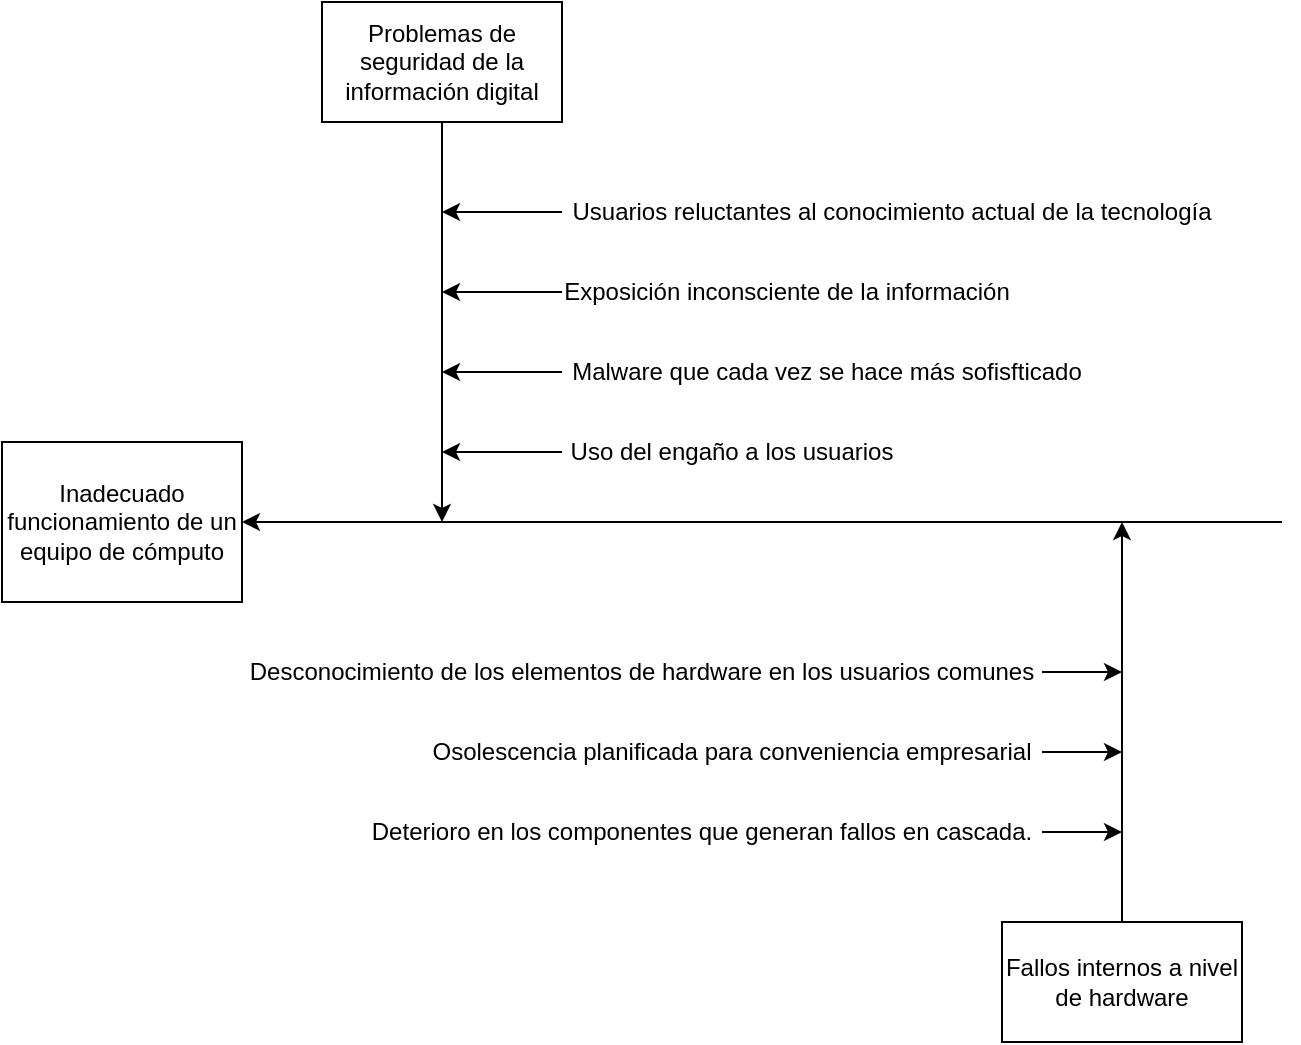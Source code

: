 <mxfile version="24.4.4" type="device" pages="2">
  <diagram name="Página-1" id="xIzkOSh3FahQHEhTraZF">
    <mxGraphModel dx="880" dy="453" grid="1" gridSize="10" guides="1" tooltips="1" connect="1" arrows="1" fold="1" page="1" pageScale="1" pageWidth="850" pageHeight="1100" math="0" shadow="0">
      <root>
        <mxCell id="0" />
        <mxCell id="1" parent="0" />
        <mxCell id="_Qt4OJvapnxD1BQT6kWN-1" value="Inadecuado funcionamiento de un equipo de cómputo" style="rounded=0;whiteSpace=wrap;html=1;" parent="1" vertex="1">
          <mxGeometry x="40" y="240" width="120" height="80" as="geometry" />
        </mxCell>
        <mxCell id="_Qt4OJvapnxD1BQT6kWN-2" value="" style="endArrow=classic;html=1;rounded=0;" parent="1" target="_Qt4OJvapnxD1BQT6kWN-1" edge="1">
          <mxGeometry width="50" height="50" relative="1" as="geometry">
            <mxPoint x="680" y="280" as="sourcePoint" />
            <mxPoint x="390" y="300" as="targetPoint" />
          </mxGeometry>
        </mxCell>
        <mxCell id="_Qt4OJvapnxD1BQT6kWN-3" style="edgeStyle=orthogonalEdgeStyle;rounded=0;orthogonalLoop=1;jettySize=auto;html=1;" parent="1" source="_Qt4OJvapnxD1BQT6kWN-4" edge="1">
          <mxGeometry relative="1" as="geometry">
            <mxPoint x="600" y="280" as="targetPoint" />
          </mxGeometry>
        </mxCell>
        <mxCell id="_Qt4OJvapnxD1BQT6kWN-4" value="Fallos internos a nivel de hardware" style="rounded=0;whiteSpace=wrap;html=1;" parent="1" vertex="1">
          <mxGeometry x="540" y="480" width="120" height="60" as="geometry" />
        </mxCell>
        <mxCell id="_Qt4OJvapnxD1BQT6kWN-5" style="edgeStyle=orthogonalEdgeStyle;rounded=0;orthogonalLoop=1;jettySize=auto;html=1;" parent="1" source="_Qt4OJvapnxD1BQT6kWN-6" edge="1">
          <mxGeometry relative="1" as="geometry">
            <mxPoint x="260" y="280" as="targetPoint" />
          </mxGeometry>
        </mxCell>
        <mxCell id="_Qt4OJvapnxD1BQT6kWN-6" value="Problemas de seguridad de la información digital" style="rounded=0;whiteSpace=wrap;html=1;" parent="1" vertex="1">
          <mxGeometry x="200" y="20" width="120" height="60" as="geometry" />
        </mxCell>
        <mxCell id="_Qt4OJvapnxD1BQT6kWN-7" style="edgeStyle=orthogonalEdgeStyle;rounded=0;orthogonalLoop=1;jettySize=auto;html=1;" parent="1" source="_Qt4OJvapnxD1BQT6kWN-8" edge="1">
          <mxGeometry relative="1" as="geometry">
            <mxPoint x="260" y="165" as="targetPoint" />
          </mxGeometry>
        </mxCell>
        <mxCell id="_Qt4OJvapnxD1BQT6kWN-8" value="Exposición inconsciente de la información" style="text;html=1;align=center;verticalAlign=middle;whiteSpace=wrap;rounded=0;" parent="1" vertex="1">
          <mxGeometry x="320" y="150" width="225" height="30" as="geometry" />
        </mxCell>
        <mxCell id="_Qt4OJvapnxD1BQT6kWN-9" style="edgeStyle=orthogonalEdgeStyle;rounded=0;orthogonalLoop=1;jettySize=auto;html=1;" parent="1" source="_Qt4OJvapnxD1BQT6kWN-10" edge="1">
          <mxGeometry relative="1" as="geometry">
            <mxPoint x="260" y="205" as="targetPoint" />
          </mxGeometry>
        </mxCell>
        <mxCell id="_Qt4OJvapnxD1BQT6kWN-10" value="Malware que cada vez se hace más sofisfticado" style="text;html=1;align=center;verticalAlign=middle;whiteSpace=wrap;rounded=0;" parent="1" vertex="1">
          <mxGeometry x="320" y="190" width="265" height="30" as="geometry" />
        </mxCell>
        <mxCell id="_Qt4OJvapnxD1BQT6kWN-11" style="edgeStyle=orthogonalEdgeStyle;rounded=0;orthogonalLoop=1;jettySize=auto;html=1;" parent="1" source="_Qt4OJvapnxD1BQT6kWN-12" edge="1">
          <mxGeometry relative="1" as="geometry">
            <mxPoint x="260" y="245" as="targetPoint" />
          </mxGeometry>
        </mxCell>
        <mxCell id="_Qt4OJvapnxD1BQT6kWN-12" value="Uso del engaño a los usuarios" style="text;html=1;align=center;verticalAlign=middle;whiteSpace=wrap;rounded=0;" parent="1" vertex="1">
          <mxGeometry x="320" y="230" width="170" height="30" as="geometry" />
        </mxCell>
        <mxCell id="_Qt4OJvapnxD1BQT6kWN-13" style="edgeStyle=orthogonalEdgeStyle;rounded=0;orthogonalLoop=1;jettySize=auto;html=1;" parent="1" source="_Qt4OJvapnxD1BQT6kWN-14" edge="1">
          <mxGeometry relative="1" as="geometry">
            <mxPoint x="260" y="125" as="targetPoint" />
          </mxGeometry>
        </mxCell>
        <mxCell id="_Qt4OJvapnxD1BQT6kWN-14" value="Usuarios reluctantes al conocimiento actual de la tecnología" style="text;html=1;align=center;verticalAlign=middle;whiteSpace=wrap;rounded=0;" parent="1" vertex="1">
          <mxGeometry x="320" y="110" width="330" height="30" as="geometry" />
        </mxCell>
        <mxCell id="_Qt4OJvapnxD1BQT6kWN-15" style="edgeStyle=orthogonalEdgeStyle;rounded=0;orthogonalLoop=1;jettySize=auto;html=1;" parent="1" source="_Qt4OJvapnxD1BQT6kWN-16" edge="1">
          <mxGeometry relative="1" as="geometry">
            <mxPoint x="600" y="355" as="targetPoint" />
          </mxGeometry>
        </mxCell>
        <mxCell id="_Qt4OJvapnxD1BQT6kWN-16" value="Desconocimiento de los elementos de hardware en los usuarios comunes" style="text;html=1;align=center;verticalAlign=middle;whiteSpace=wrap;rounded=0;" parent="1" vertex="1">
          <mxGeometry x="160" y="340" width="400" height="30" as="geometry" />
        </mxCell>
        <mxCell id="_Qt4OJvapnxD1BQT6kWN-17" style="edgeStyle=orthogonalEdgeStyle;rounded=0;orthogonalLoop=1;jettySize=auto;html=1;" parent="1" source="_Qt4OJvapnxD1BQT6kWN-18" edge="1">
          <mxGeometry relative="1" as="geometry">
            <mxPoint x="600" y="395" as="targetPoint" />
          </mxGeometry>
        </mxCell>
        <mxCell id="_Qt4OJvapnxD1BQT6kWN-18" value="Osolescencia planificada para conveniencia empresarial" style="text;html=1;align=center;verticalAlign=middle;whiteSpace=wrap;rounded=0;" parent="1" vertex="1">
          <mxGeometry x="250" y="380" width="310" height="30" as="geometry" />
        </mxCell>
        <mxCell id="_Qt4OJvapnxD1BQT6kWN-19" style="edgeStyle=orthogonalEdgeStyle;rounded=0;orthogonalLoop=1;jettySize=auto;html=1;" parent="1" source="_Qt4OJvapnxD1BQT6kWN-20" edge="1">
          <mxGeometry relative="1" as="geometry">
            <mxPoint x="600" y="435" as="targetPoint" />
          </mxGeometry>
        </mxCell>
        <mxCell id="_Qt4OJvapnxD1BQT6kWN-20" value="Deterioro en los componentes que generan fallos en cascada." style="text;html=1;align=center;verticalAlign=middle;whiteSpace=wrap;rounded=0;" parent="1" vertex="1">
          <mxGeometry x="220" y="420" width="340" height="30" as="geometry" />
        </mxCell>
      </root>
    </mxGraphModel>
  </diagram>
  <diagram name="Página-2" id="FPDfXUTUXYj9lctsoKh9">
    <mxGraphModel dx="733" dy="378" grid="1" gridSize="10" guides="1" tooltips="1" connect="1" arrows="1" fold="1" page="1" pageScale="1" pageWidth="850" pageHeight="1100" math="0" shadow="0">
      <root>
        <mxCell id="0" />
        <mxCell id="1" parent="0" />
        <mxCell id="NyO_QNZR_UQz0iqy3yWr-2" value="&lt;b&gt;Algoritmos de Machine Learning&lt;/b&gt;" style="text;html=1;align=center;verticalAlign=middle;whiteSpace=wrap;rounded=0;" vertex="1" parent="1">
          <mxGeometry x="362.5" y="50" width="195" height="30" as="geometry" />
        </mxCell>
        <mxCell id="NyO_QNZR_UQz0iqy3yWr-3" value="" style="rounded=1;whiteSpace=wrap;html=1;" vertex="1" parent="1">
          <mxGeometry x="200" y="80" width="520" height="270" as="geometry" />
        </mxCell>
        <mxCell id="NyO_QNZR_UQz0iqy3yWr-4" value="" style="rounded=1;whiteSpace=wrap;html=1;" vertex="1" parent="1">
          <mxGeometry x="360" y="120" width="330" height="190" as="geometry" />
        </mxCell>
        <mxCell id="NyO_QNZR_UQz0iqy3yWr-5" value="" style="rounded=1;whiteSpace=wrap;html=1;" vertex="1" parent="1">
          <mxGeometry x="485" y="160" width="170" height="110" as="geometry" />
        </mxCell>
        <mxCell id="NyO_QNZR_UQz0iqy3yWr-6" value="&lt;b&gt;Redes neuronales artificiales&lt;br&gt;&lt;/b&gt;" style="text;html=1;align=center;verticalAlign=middle;whiteSpace=wrap;rounded=0;" vertex="1" parent="1">
          <mxGeometry x="432.5" y="90" width="185" height="30" as="geometry" />
        </mxCell>
        <mxCell id="NyO_QNZR_UQz0iqy3yWr-7" value="&lt;b&gt;Redes neuronales profundas&lt;/b&gt;" style="text;html=1;align=center;verticalAlign=middle;whiteSpace=wrap;rounded=0;" vertex="1" parent="1">
          <mxGeometry x="477.5" y="130" width="185" height="30" as="geometry" />
        </mxCell>
        <mxCell id="NyO_QNZR_UQz0iqy3yWr-8" value="Máquinas de vectores de soperte, arbol de decisiones. los vecinos k más cercanos, etc." style="text;html=1;align=center;verticalAlign=middle;whiteSpace=wrap;rounded=0;" vertex="1" parent="1">
          <mxGeometry x="220" y="180" width="120" height="70" as="geometry" />
        </mxCell>
        <mxCell id="NyO_QNZR_UQz0iqy3yWr-9" value="Codificadores automáticos poco profundos" style="text;html=1;align=center;verticalAlign=middle;whiteSpace=wrap;rounded=0;" vertex="1" parent="1">
          <mxGeometry x="380" y="200" width="90" height="30" as="geometry" />
        </mxCell>
        <mxCell id="NyO_QNZR_UQz0iqy3yWr-10" value="Redes neuronales convolucionales, redes neuronales recurrentes, etc." style="text;html=1;align=center;verticalAlign=middle;whiteSpace=wrap;rounded=0;" vertex="1" parent="1">
          <mxGeometry x="500" y="210" width="140" height="30" as="geometry" />
        </mxCell>
      </root>
    </mxGraphModel>
  </diagram>
</mxfile>

